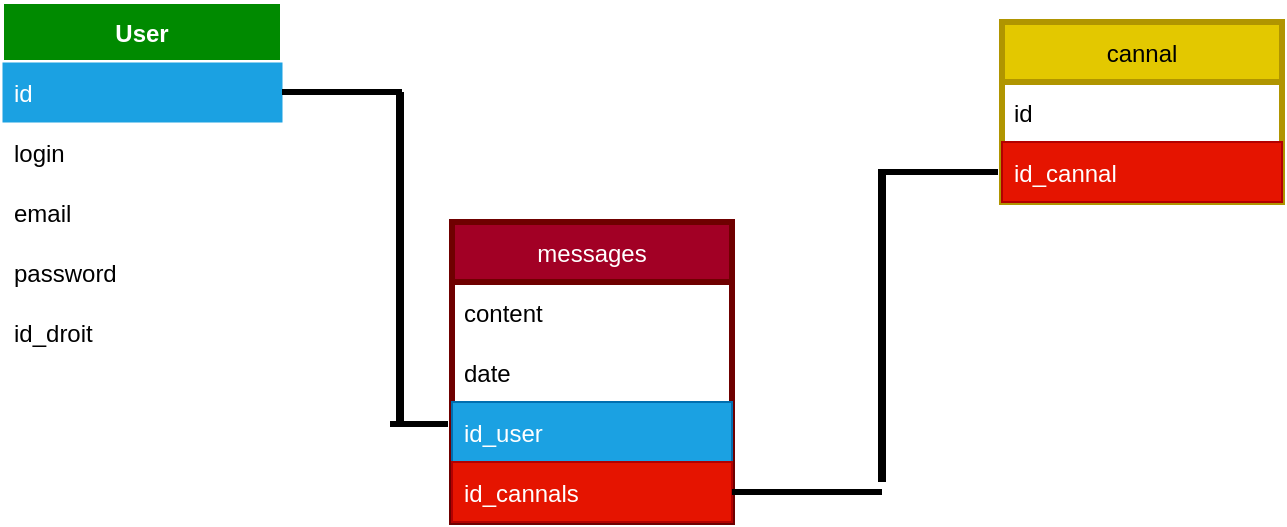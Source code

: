 <mxfile>
    <diagram id="a4gfVYdrKXWOy6pMGyYx" name="Page-1">
        <mxGraphModel dx="1118" dy="790" grid="1" gridSize="10" guides="1" tooltips="1" connect="1" arrows="1" fold="1" page="1" pageScale="1" pageWidth="827" pageHeight="1169" math="0" shadow="0">
            <root>
                <mxCell id="0"/>
                <mxCell id="1" parent="0"/>
                <mxCell id="4" value="User" style="swimlane;fontStyle=1;childLayout=stackLayout;horizontal=1;startSize=30;horizontalStack=0;resizeParent=1;resizeParentMax=0;resizeLast=0;collapsible=1;marginBottom=0;fillColor=#008a00;fontColor=#ffffff;strokeColor=#FFFFFF;strokeWidth=2;" vertex="1" parent="1">
                    <mxGeometry x="100" y="100" width="140" height="180" as="geometry"/>
                </mxCell>
                <mxCell id="5" value="id" style="text;strokeColor=none;fillColor=#1ba1e2;align=left;verticalAlign=middle;spacingLeft=4;spacingRight=4;overflow=hidden;points=[[0,0.5],[1,0.5]];portConstraint=eastwest;rotatable=0;fontColor=#ffffff;strokeWidth=0;" vertex="1" parent="4">
                    <mxGeometry y="30" width="140" height="30" as="geometry"/>
                </mxCell>
                <mxCell id="6" value="login" style="text;strokeColor=none;fillColor=none;align=left;verticalAlign=middle;spacingLeft=4;spacingRight=4;overflow=hidden;points=[[0,0.5],[1,0.5]];portConstraint=eastwest;rotatable=0;" vertex="1" parent="4">
                    <mxGeometry y="60" width="140" height="30" as="geometry"/>
                </mxCell>
                <mxCell id="7" value="email" style="text;strokeColor=none;fillColor=none;align=left;verticalAlign=middle;spacingLeft=4;spacingRight=4;overflow=hidden;points=[[0,0.5],[1,0.5]];portConstraint=eastwest;rotatable=0;" vertex="1" parent="4">
                    <mxGeometry y="90" width="140" height="30" as="geometry"/>
                </mxCell>
                <mxCell id="9" value="password" style="text;strokeColor=none;fillColor=none;align=left;verticalAlign=middle;spacingLeft=4;spacingRight=4;overflow=hidden;points=[[0,0.5],[1,0.5]];portConstraint=eastwest;rotatable=0;" vertex="1" parent="4">
                    <mxGeometry y="120" width="140" height="30" as="geometry"/>
                </mxCell>
                <mxCell id="10" value="id_droit" style="text;strokeColor=none;fillColor=none;align=left;verticalAlign=middle;spacingLeft=4;spacingRight=4;overflow=hidden;points=[[0,0.5],[1,0.5]];portConstraint=eastwest;rotatable=0;" vertex="1" parent="4">
                    <mxGeometry y="150" width="140" height="30" as="geometry"/>
                </mxCell>
                <mxCell id="11" value="messages" style="swimlane;fontStyle=0;childLayout=stackLayout;horizontal=1;startSize=30;horizontalStack=0;resizeParent=1;resizeParentMax=0;resizeLast=0;collapsible=1;marginBottom=0;strokeWidth=3;fillColor=#a20025;fontColor=#ffffff;strokeColor=#6F0000;" vertex="1" parent="1">
                    <mxGeometry x="325" y="210" width="140" height="150" as="geometry"/>
                </mxCell>
                <mxCell id="12" value="content" style="text;strokeColor=none;fillColor=none;align=left;verticalAlign=middle;spacingLeft=4;spacingRight=4;overflow=hidden;points=[[0,0.5],[1,0.5]];portConstraint=eastwest;rotatable=0;" vertex="1" parent="11">
                    <mxGeometry y="30" width="140" height="30" as="geometry"/>
                </mxCell>
                <mxCell id="13" value="date" style="text;strokeColor=none;fillColor=none;align=left;verticalAlign=middle;spacingLeft=4;spacingRight=4;overflow=hidden;points=[[0,0.5],[1,0.5]];portConstraint=eastwest;rotatable=0;" vertex="1" parent="11">
                    <mxGeometry y="60" width="140" height="30" as="geometry"/>
                </mxCell>
                <mxCell id="23" value="id_user" style="text;strokeColor=#006EAF;fillColor=#1ba1e2;align=left;verticalAlign=middle;spacingLeft=4;spacingRight=4;overflow=hidden;points=[[0,0.5],[1,0.5]];portConstraint=eastwest;rotatable=0;fontColor=#ffffff;" vertex="1" parent="11">
                    <mxGeometry y="90" width="140" height="30" as="geometry"/>
                </mxCell>
                <mxCell id="14" value="id_cannals" style="text;strokeColor=#B20000;fillColor=#e51400;align=left;verticalAlign=middle;spacingLeft=4;spacingRight=4;overflow=hidden;points=[[0,0.5],[1,0.5]];portConstraint=eastwest;rotatable=0;fontColor=#ffffff;" vertex="1" parent="11">
                    <mxGeometry y="120" width="140" height="30" as="geometry"/>
                </mxCell>
                <mxCell id="15" value="cannal" style="swimlane;fontStyle=0;childLayout=stackLayout;horizontal=1;startSize=30;horizontalStack=0;resizeParent=1;resizeParentMax=0;resizeLast=0;collapsible=1;marginBottom=0;strokeWidth=3;fillColor=#e3c800;fontColor=#000000;strokeColor=#B09500;" vertex="1" parent="1">
                    <mxGeometry x="600" y="110" width="140" height="90" as="geometry"/>
                </mxCell>
                <mxCell id="16" value="id" style="text;strokeColor=none;fillColor=none;align=left;verticalAlign=middle;spacingLeft=4;spacingRight=4;overflow=hidden;points=[[0,0.5],[1,0.5]];portConstraint=eastwest;rotatable=0;" vertex="1" parent="15">
                    <mxGeometry y="30" width="140" height="30" as="geometry"/>
                </mxCell>
                <mxCell id="17" value="id_cannal" style="text;strokeColor=#B20000;fillColor=#e51400;align=left;verticalAlign=middle;spacingLeft=4;spacingRight=4;overflow=hidden;points=[[0,0.5],[1,0.5]];portConstraint=eastwest;rotatable=0;fontColor=#ffffff;" vertex="1" parent="15">
                    <mxGeometry y="60" width="140" height="30" as="geometry"/>
                </mxCell>
                <mxCell id="20" value="" style="line;strokeWidth=3;html=1;" vertex="1" parent="1">
                    <mxGeometry x="240" y="140" width="60" height="10" as="geometry"/>
                </mxCell>
                <mxCell id="21" value="" style="line;strokeWidth=4;direction=south;html=1;perimeter=backbonePerimeter;points=[];outlineConnect=0;" vertex="1" parent="1">
                    <mxGeometry x="294" y="145" width="10" height="165" as="geometry"/>
                </mxCell>
                <mxCell id="22" value="" style="line;strokeWidth=3;html=1;" vertex="1" parent="1">
                    <mxGeometry x="294" y="306" width="29" height="10" as="geometry"/>
                </mxCell>
                <mxCell id="24" value="" style="line;strokeWidth=3;html=1;" vertex="1" parent="1">
                    <mxGeometry x="538" y="180" width="60" height="10" as="geometry"/>
                </mxCell>
                <mxCell id="25" value="" style="line;strokeWidth=4;direction=south;html=1;perimeter=backbonePerimeter;points=[];outlineConnect=0;" vertex="1" parent="1">
                    <mxGeometry x="535" y="186" width="10" height="154" as="geometry"/>
                </mxCell>
                <mxCell id="26" value="" style="line;strokeWidth=3;html=1;" vertex="1" parent="1">
                    <mxGeometry x="465" y="340" width="75" height="10" as="geometry"/>
                </mxCell>
            </root>
        </mxGraphModel>
    </diagram>
</mxfile>